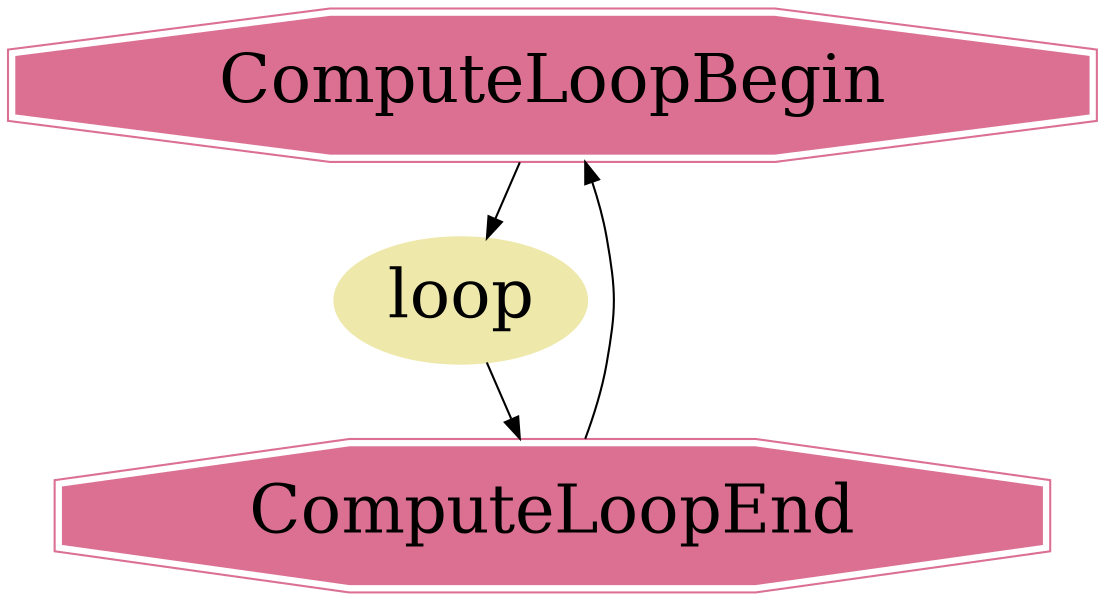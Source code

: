 digraph {
	node_ComputeLoopBegin_0d00 [style=filled, shape=doubleoctagon, color=palevioletred, label="ComputeLoopBegin", fontsize=32];
	node_loop_1d00 [style=filled, shape=ellipse, color=palegoldenrod, label="loop", fontsize=32];
	node_ComputeLoopEnd_inf [style=filled, shape=doubleoctagon, color=palevioletred, label="ComputeLoopEnd", fontsize=32];

	node_ComputeLoopBegin_0d00 -> node_loop_1d00;
	node_loop_1d00 -> node_ComputeLoopEnd_inf;
	node_ComputeLoopEnd_inf -> node_ComputeLoopBegin_0d00;
}
